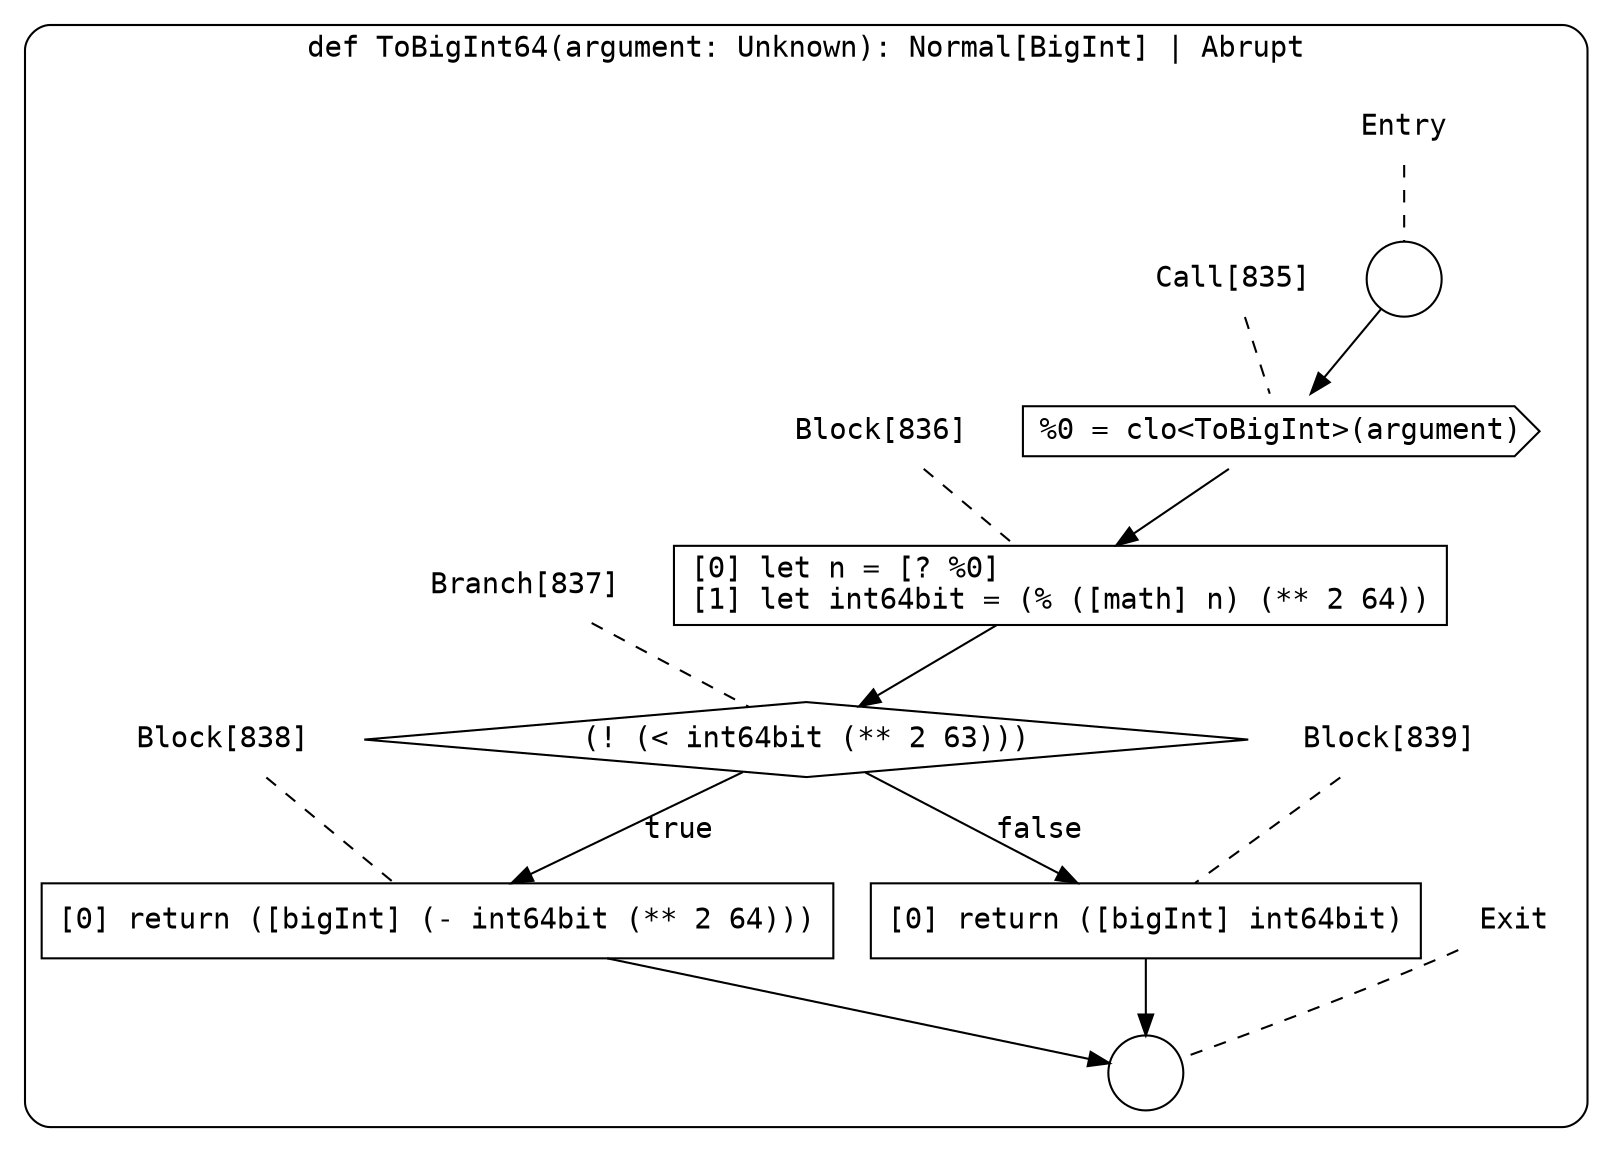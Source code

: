 digraph {
  graph [fontname = "Consolas"]
  node [fontname = "Consolas"]
  edge [fontname = "Consolas"]
  subgraph cluster108 {
    label = "def ToBigInt64(argument: Unknown): Normal[BigInt] | Abrupt"
    style = rounded
    cluster108_entry_name [shape=none, label=<<font color="black">Entry</font>>]
    cluster108_entry_name -> cluster108_entry [arrowhead=none, color="black", style=dashed]
    cluster108_entry [shape=circle label=" " color="black" fillcolor="white" style=filled]
    cluster108_entry -> node835 [color="black"]
    cluster108_exit_name [shape=none, label=<<font color="black">Exit</font>>]
    cluster108_exit_name -> cluster108_exit [arrowhead=none, color="black", style=dashed]
    cluster108_exit [shape=circle label=" " color="black" fillcolor="white" style=filled]
    node835_name [shape=none, label=<<font color="black">Call[835]</font>>]
    node835_name -> node835 [arrowhead=none, color="black", style=dashed]
    node835 [shape=cds, label=<<font color="black">%0 = clo&lt;ToBigInt&gt;(argument)</font>> color="black" fillcolor="white", style=filled]
    node835 -> node836 [color="black"]
    node836_name [shape=none, label=<<font color="black">Block[836]</font>>]
    node836_name -> node836 [arrowhead=none, color="black", style=dashed]
    node836 [shape=box, label=<<font color="black">[0] let n = [? %0]<BR ALIGN="LEFT"/>[1] let int64bit = (% ([math] n) (** 2 64))<BR ALIGN="LEFT"/></font>> color="black" fillcolor="white", style=filled]
    node836 -> node837 [color="black"]
    node837_name [shape=none, label=<<font color="black">Branch[837]</font>>]
    node837_name -> node837 [arrowhead=none, color="black", style=dashed]
    node837 [shape=diamond, label=<<font color="black">(! (&lt; int64bit (** 2 63)))</font>> color="black" fillcolor="white", style=filled]
    node837 -> node838 [label=<<font color="black">true</font>> color="black"]
    node837 -> node839 [label=<<font color="black">false</font>> color="black"]
    node838_name [shape=none, label=<<font color="black">Block[838]</font>>]
    node838_name -> node838 [arrowhead=none, color="black", style=dashed]
    node838 [shape=box, label=<<font color="black">[0] return ([bigInt] (- int64bit (** 2 64)))<BR ALIGN="LEFT"/></font>> color="black" fillcolor="white", style=filled]
    node838 -> cluster108_exit [color="black"]
    node839_name [shape=none, label=<<font color="black">Block[839]</font>>]
    node839_name -> node839 [arrowhead=none, color="black", style=dashed]
    node839 [shape=box, label=<<font color="black">[0] return ([bigInt] int64bit)<BR ALIGN="LEFT"/></font>> color="black" fillcolor="white", style=filled]
    node839 -> cluster108_exit [color="black"]
  }
}